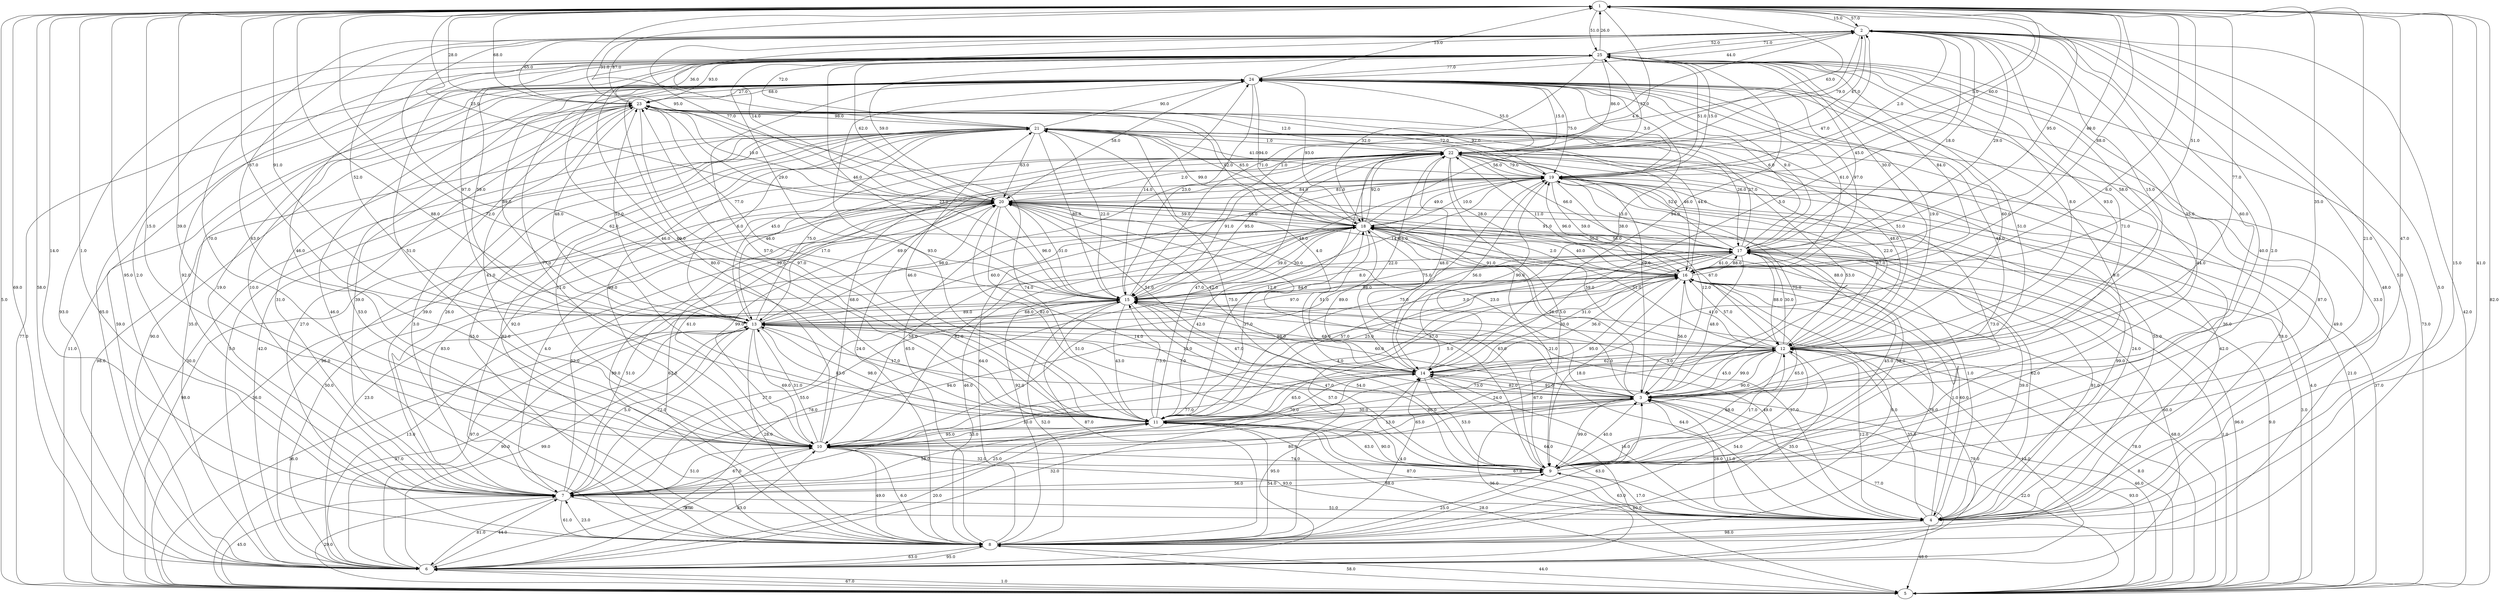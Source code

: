strict digraph G {
  1 [ label="1" ];
  2 [ label="2" ];
  3 [ label="3" ];
  4 [ label="4" ];
  5 [ label="5" ];
  6 [ label="6" ];
  7 [ label="7" ];
  8 [ label="8" ];
  9 [ label="9" ];
  10 [ label="10" ];
  11 [ label="11" ];
  12 [ label="12" ];
  13 [ label="13" ];
  14 [ label="14" ];
  15 [ label="15" ];
  16 [ label="16" ];
  17 [ label="17" ];
  18 [ label="18" ];
  19 [ label="19" ];
  20 [ label="20" ];
  21 [ label="21" ];
  22 [ label="22" ];
  23 [ label="23" ];
  24 [ label="24" ];
  25 [ label="25" ];
  17 -> 16 [ label="61.0" ];
  16 -> 7 [ label="94.0" ];
  22 -> 11 [ label="12.0" ];
  2 -> 12 [ label="58.0" ];
  6 -> 22 [ label="96.0" ];
  7 -> 8 [ label="61.0" ];
  9 -> 10 [ label="74.0" ];
  17 -> 9 [ label="45.0" ];
  21 -> 10 [ label="11.0" ];
  14 -> 16 [ label="36.0" ];
  21 -> 17 [ label="26.0" ];
  9 -> 18 [ label="21.0" ];
  8 -> 16 [ label="76.0" ];
  10 -> 1 [ label="39.0" ];
  11 -> 13 [ label="98.0" ];
  9 -> 21 [ label="75.0" ];
  19 -> 3 [ label="12.0" ];
  13 -> 11 [ label="83.0" ];
  21 -> 1 [ label="31.0" ];
  13 -> 15 [ label="68.0" ];
  17 -> 6 [ label="78.0" ];
  16 -> 17 [ label="88.0" ];
  17 -> 25 [ label="45.0" ];
  2 -> 3 [ label="60.0" ];
  2 -> 1 [ label="15.0" ];
  2 -> 11 [ label="62.0" ];
  6 -> 21 [ label="5.0" ];
  23 -> 11 [ label="39.0" ];
  12 -> 2 [ label="15.0" ];
  23 -> 19 [ label="72.0" ];
  8 -> 22 [ label="65.0" ];
  7 -> 20 [ label="83.0" ];
  14 -> 19 [ label="90.0" ];
  11 -> 17 [ label="57.0" ];
  8 -> 5 [ label="44.0" ];
  16 -> 11 [ label="5.0" ];
  25 -> 22 [ label="86.0" ];
  6 -> 8 [ label="63.0" ];
  24 -> 20 [ label="58.0" ];
  10 -> 25 [ label="51.0" ];
  20 -> 23 [ label="19.0" ];
  25 -> 9 [ label="44.0" ];
  14 -> 10 [ label="77.0" ];
  16 -> 12 [ label="41.0" ];
  23 -> 24 [ label="68.0" ];
  2 -> 19 [ label="2.0" ];
  5 -> 17 [ label="9.0" ];
  4 -> 1 [ label="41.0" ];
  4 -> 2 [ label="5.0" ];
  13 -> 23 [ label="52.0" ];
  21 -> 7 [ label="26.0" ];
  7 -> 15 [ label="27.0" ];
  12 -> 14 [ label="62.0" ];
  25 -> 13 [ label="59.0" ];
  11 -> 18 [ label="37.0" ];
  14 -> 9 [ label="53.0" ];
  8 -> 2 [ label="5.0" ];
  11 -> 21 [ label="46.0" ];
  13 -> 19 [ label="69.0" ];
  7 -> 9 [ label="56.0" ];
  25 -> 7 [ label="2.0" ];
  13 -> 8 [ label="28.0" ];
  1 -> 5 [ label="5.0" ];
  19 -> 17 [ label="13.0" ];
  3 -> 5 [ label="93.0" ];
  24 -> 16 [ label="61.0" ];
  1 -> 18 [ label="4.0" ];
  8 -> 3 [ label="63.0" ];
  22 -> 2 [ label="79.0" ];
  24 -> 12 [ label="19.0" ];
  14 -> 20 [ label="51.0" ];
  22 -> 8 [ label="24.0" ];
  1 -> 16 [ label="51.0" ];
  6 -> 15 [ label="13.0" ];
  9 -> 11 [ label="90.0" ];
  17 -> 3 [ label="48.0" ];
  18 -> 9 [ label="63.0" ];
  8 -> 23 [ label="27.0" ];
  25 -> 19 [ label="51.0" ];
  9 -> 4 [ label="17.0" ];
  23 -> 7 [ label="39.0" ];
  9 -> 12 [ label="17.0" ];
  19 -> 22 [ label="79.0" ];
  4 -> 24 [ label="33.0" ];
  9 -> 15 [ label="54.0" ];
  12 -> 8 [ label="54.0" ];
  23 -> 5 [ label="11.0" ];
  2 -> 15 [ label="1.0" ];
  18 -> 16 [ label="2.0" ];
  17 -> 22 [ label="52.0" ];
  22 -> 23 [ label="12.0" ];
  9 -> 19 [ label="73.0" ];
  4 -> 3 [ label="28.0" ];
  23 -> 9 [ label="74.0" ];
  11 -> 25 [ label="69.0" ];
  13 -> 4 [ label="64.0" ];
  16 -> 19 [ label="96.0" ];
  24 -> 7 [ label="19.0" ];
  4 -> 17 [ label="81.0" ];
  4 -> 9 [ label="63.0" ];
  6 -> 17 [ label="60.0" ];
  23 -> 1 [ label="28.0" ];
  24 -> 14 [ label="38.0" ];
  8 -> 10 [ label="49.0" ];
  4 -> 20 [ label="99.0" ];
  19 -> 1 [ label="5.0" ];
  1 -> 2 [ label="57.0" ];
  18 -> 20 [ label="68.0" ];
  15 -> 21 [ label="22.0" ];
  21 -> 4 [ label="49.0" ];
  8 -> 1 [ label="95.0" ];
  19 -> 20 [ label="84.0" ];
  25 -> 16 [ label="30.0" ];
  12 -> 11 [ label="90.0" ];
  1 -> 3 [ label="35.0" ];
  21 -> 20 [ label="63.0" ];
  19 -> 5 [ label="37.0" ];
  8 -> 15 [ label="52.0" ];
  4 -> 15 [ label="37.0" ];
  1 -> 13 [ label="67.0" ];
  16 -> 18 [ label="40.0" ];
  22 -> 1 [ label="63.0" ];
  12 -> 13 [ label="98.0" ];
  13 -> 5 [ label="36.0" ];
  14 -> 22 [ label="48.0" ];
  10 -> 7 [ label="51.0" ];
  10 -> 11 [ label="33.0" ];
  8 -> 6 [ label="95.0" ];
  17 -> 11 [ label="25.0" ];
  20 -> 22 [ label="2.0" ];
  25 -> 14 [ label="94.0" ];
  1 -> 9 [ label="47.0" ];
  17 -> 14 [ label="31.0" ];
  12 -> 9 [ label="68.0" ];
  22 -> 5 [ label="21.0" ];
  3 -> 4 [ label="11.0" ];
  20 -> 10 [ label="61.0" ];
  22 -> 16 [ label="28.0" ];
  15 -> 2 [ label="71.0" ];
  20 -> 19 [ label="81.0" ];
  2 -> 10 [ label="70.0" ];
  21 -> 13 [ label="6.0" ];
  11 -> 12 [ label="73.0" ];
  23 -> 2 [ label="87.0" ];
  16 -> 24 [ label="97.0" ];
  7 -> 11 [ label="25.0" ];
  24 -> 11 [ label="57.0" ];
  3 -> 11 [ label="86.0" ];
  7 -> 5 [ label="45.0" ];
  16 -> 5 [ label="1.0" ];
  18 -> 14 [ label="51.0" ];
  12 -> 15 [ label="30.0" ];
  4 -> 11 [ label="67.0" ];
  12 -> 16 [ label="57.0" ];
  11 -> 9 [ label="63.0" ];
  7 -> 1 [ label="1.0" ];
  5 -> 8 [ label="58.0" ];
  18 -> 12 [ label="59.0" ];
  16 -> 13 [ label="97.0" ];
  5 -> 24 [ label="77.0" ];
  20 -> 1 [ label="25.0" ];
  14 -> 13 [ label="13.0" ];
  22 -> 17 [ label="66.0" ];
  8 -> 24 [ label="53.0" ];
  21 -> 3 [ label="69.0" ];
  5 -> 6 [ label="67.0" ];
  4 -> 8 [ label="98.0" ];
  19 -> 25 [ label="15.0" ];
  8 -> 20 [ label="62.0" ];
  19 -> 24 [ label="3.0" ];
  2 -> 14 [ label="5.0" ];
  8 -> 12 [ label="35.0" ];
  19 -> 15 [ label="48.0" ];
  11 -> 24 [ label="93.0" ];
  3 -> 19 [ label="75.0" ];
  3 -> 15 [ label="60.0" ];
  22 -> 15 [ label="91.0" ];
  11 -> 3 [ label="30.0" ];
  9 -> 16 [ label="65.0" ];
  5 -> 16 [ label="68.0" ];
  5 -> 7 [ label="29.0" ];
  25 -> 1 [ label="26.0" ];
  21 -> 5 [ label="30.0" ];
  4 -> 10 [ label="93.0" ];
  10 -> 12 [ label="67.0" ];
  6 -> 24 [ label="35.0" ];
  9 -> 17 [ label="58.0" ];
  22 -> 19 [ label="56.0" ];
  2 -> 24 [ label="44.0" ];
  18 -> 24 [ label="93.0" ];
  5 -> 3 [ label="22.0" ];
  12 -> 3 [ label="45.0" ];
  12 -> 21 [ label="48.0" ];
  7 -> 24 [ label="10.0" ];
  23 -> 18 [ label="62.0" ];
  5 -> 14 [ label="46.0" ];
  24 -> 3 [ label="43.0" ];
  2 -> 25 [ label="71.0" ];
  6 -> 14 [ label="95.0" ];
  10 -> 14 [ label="70.0" ];
  22 -> 25 [ label="37.0" ];
  15 -> 20 [ label="31.0" ];
  17 -> 20 [ label="91.0" ];
  7 -> 17 [ label="51.0" ];
  10 -> 6 [ label="27.0" ];
  25 -> 6 [ label="93.0" ];
  15 -> 18 [ label="39.0" ];
  21 -> 16 [ label="46.0" ];
  18 -> 11 [ label="42.0" ];
  22 -> 13 [ label="46.0" ];
  21 -> 22 [ label="1.0" ];
  21 -> 2 [ label="72.0" ];
  16 -> 21 [ label="44.0" ];
  9 -> 2 [ label="40.0" ];
  15 -> 4 [ label="49.0" ];
  21 -> 15 [ label="80.0" ];
  23 -> 25 [ label="36.0" ];
  21 -> 24 [ label="90.0" ];
  20 -> 25 [ label="62.0" ];
  20 -> 12 [ label="67.0" ];
  6 -> 7 [ label="44.0" ];
  17 -> 1 [ label="49.0" ];
  1 -> 6 [ label="69.0" ];
  17 -> 21 [ label="27.0" ];
  12 -> 23 [ label="51.0" ];
  15 -> 7 [ label="55.0" ];
  17 -> 4 [ label="39.0" ];
  10 -> 21 [ label="99.0" ];
  7 -> 13 [ label="5.0" ];
  3 -> 25 [ label="71.0" ];
  11 -> 4 [ label="87.0" ];
  9 -> 20 [ label="37.0" ];
  7 -> 23 [ label="31.0" ];
  20 -> 7 [ label="4.0" ];
  10 -> 23 [ label="41.0" ];
  13 -> 10 [ label="69.0" ];
  7 -> 25 [ label="92.0" ];
  24 -> 6 [ label="59.0" ];
  11 -> 1 [ label="88.0" ];
  3 -> 13 [ label="7.0" ];
  22 -> 24 [ label="15.0" ];
  7 -> 22 [ label="92.0" ];
  25 -> 3 [ label="51.0" ];
  3 -> 9 [ label="99.0" ];
  12 -> 25 [ label="93.0" ];
  25 -> 18 [ label="32.0" ];
  25 -> 24 [ label="77.0" ];
  18 -> 19 [ label="10.0" ];
  13 -> 12 [ label="68.0" ];
  18 -> 17 [ label="30.0" ];
  8 -> 21 [ label="55.0" ];
  6 -> 3 [ label="77.0" ];
  10 -> 3 [ label="13.0" ];
  23 -> 15 [ label="77.0" ];
  10 -> 17 [ label="51.0" ];
  18 -> 23 [ label="65.0" ];
  16 -> 10 [ label="4.0" ];
  13 -> 6 [ label="90.0" ];
  12 -> 4 [ label="12.0" ];
  4 -> 14 [ label="16.0" ];
  4 -> 18 [ label="1.0" ];
  5 -> 20 [ label="36.0" ];
  25 -> 10 [ label="46.0" ];
  3 -> 2 [ label="35.0" ];
  10 -> 18 [ label="82.0" ];
  20 -> 14 [ label="42.0" ];
  2 -> 17 [ label="29.0" ];
  15 -> 9 [ label="47.0" ];
  2 -> 23 [ label="65.0" ];
  17 -> 18 [ label="56.0" ];
  22 -> 14 [ label="22.0" ];
  20 -> 2 [ label="77.0" ];
  25 -> 8 [ label="87.0" ];
  1 -> 20 [ label="95.0" ];
  20 -> 11 [ label="82.0" ];
  7 -> 6 [ label="81.0" ];
  15 -> 19 [ label="14.0" ];
  3 -> 12 [ label="99.0" ];
  16 -> 9 [ label="18.0" ];
  5 -> 25 [ label="73.0" ];
  1 -> 10 [ label="15.0" ];
  6 -> 11 [ label="20.0" ];
  9 -> 24 [ label="9.0" ];
  10 -> 2 [ label="63.0" ];
  10 -> 13 [ label="31.0" ];
  4 -> 16 [ label="1.0" ];
  18 -> 13 [ label="60.0" ];
  19 -> 23 [ label="92.0" ];
  2 -> 20 [ label="14.0" ];
  16 -> 1 [ label="88.0" ];
  6 -> 1 [ label="58.0" ];
  8 -> 7 [ label="23.0" ];
  5 -> 18 [ label="3.0" ];
  22 -> 12 [ label="22.0" ];
  10 -> 8 [ label="6.0" ];
  1 -> 7 [ label="14.0" ];
  11 -> 5 [ label="80.0" ];
  9 -> 7 [ label="88.0" ];
  10 -> 24 [ label="80.0" ];
  24 -> 19 [ label="75.0" ];
  8 -> 19 [ label="64.0" ];
  8 -> 14 [ label="4.0" ];
  11 -> 19 [ label="75.0" ];
  21 -> 14 [ label="4.0" ];
  2 -> 8 [ label="48.0" ];
  19 -> 4 [ label="24.0" ];
  12 -> 18 [ label="51.0" ];
  3 -> 21 [ label="91.0" ];
  3 -> 10 [ label="65.0" ];
  25 -> 2 [ label="52.0" ];
  3 -> 18 [ label="26.0" ];
  21 -> 8 [ label="82.0" ];
  9 -> 3 [ label="40.0" ];
  15 -> 17 [ label="75.0" ];
  3 -> 7 [ label="80.0" ];
  6 -> 10 [ label="83.0" ];
  24 -> 18 [ label="94.0" ];
  8 -> 18 [ label="92.0" ];
  13 -> 7 [ label="72.0" ];
  15 -> 13 [ label="89.0" ];
  13 -> 25 [ label="97.0" ];
  20 -> 15 [ label="96.0" ];
  11 -> 22 [ label="47.0" ];
  24 -> 15 [ label="23.0" ];
  15 -> 16 [ label="84.0" ];
  20 -> 16 [ label="76.0" ];
  4 -> 19 [ label="42.0" ];
  13 -> 24 [ label="89.0" ];
  23 -> 8 [ label="3.0" ];
  11 -> 10 [ label="95.0" ];
  18 -> 10 [ label="58.0" ];
  13 -> 21 [ label="45.0" ];
  18 -> 4 [ label="62.0" ];
  19 -> 16 [ label="59.0" ];
  4 -> 5 [ label="48.0" ];
  1 -> 25 [ label="51.0" ];
  15 -> 8 [ label="87.0" ];
  6 -> 25 [ label="85.0" ];
  7 -> 4 [ label="79.0" ];
  20 -> 18 [ label="59.0" ];
  17 -> 12 [ label="88.0" ];
  12 -> 17 [ label="30.0" ];
  16 -> 25 [ label="84.0" ];
  15 -> 22 [ label="95.0" ];
  6 -> 18 [ label="23.0" ];
  11 -> 16 [ label="95.0" ];
  3 -> 14 [ label="91.0" ];
  15 -> 5 [ label="78.0" ];
  6 -> 23 [ label="90.0" ];
  13 -> 16 [ label="3.0" ];
  17 -> 8 [ label="57.0" ];
  14 -> 6 [ label="32.0" ];
  24 -> 23 [ label="27.0" ];
  5 -> 13 [ label="37.0" ];
  6 -> 5 [ label="1.0" ];
  25 -> 20 [ label="59.0" ];
  13 -> 1 [ label="91.0" ];
  6 -> 12 [ label="13.0" ];
  14 -> 18 [ label="89.0" ];
  22 -> 3 [ label="53.0" ];
  18 -> 21 [ label="99.0" ];
  22 -> 9 [ label="5.0" ];
  20 -> 9 [ label="14.0" ];
  12 -> 24 [ label="60.0" ];
  21 -> 6 [ label="42.0" ];
  18 -> 22 [ label="92.0" ];
  5 -> 11 [ label="28.0" ];
  21 -> 19 [ label="41.0" ];
  15 -> 11 [ label="43.0" ];
  2 -> 5 [ label="42.0" ];
  24 -> 17 [ label="9.0" ];
  4 -> 7 [ label="51.0" ];
  3 -> 20 [ label="23.0" ];
  3 -> 6 [ label="36.0" ];
  15 -> 24 [ label="14.0" ];
  14 -> 3 [ label="82.0" ];
  4 -> 21 [ label="36.0" ];
  2 -> 22 [ label="47.0" ];
  8 -> 9 [ label="25.0" ];
  8 -> 11 [ label="54.0" ];
  12 -> 10 [ label="24.0" ];
  2 -> 13 [ label="52.0" ];
  16 -> 15 [ label="98.0" ];
  11 -> 7 [ label="58.0" ];
  16 -> 8 [ label="9.0" ];
  12 -> 20 [ label="88.0" ];
  15 -> 6 [ label="97.0" ];
  17 -> 5 [ label="96.0" ];
  20 -> 8 [ label="99.0" ];
  3 -> 16 [ label="56.0" ];
  24 -> 1 [ label="13.0" ];
  11 -> 14 [ label="65.0" ];
  11 -> 15 [ label="73.0" ];
  19 -> 13 [ label="17.0" ];
  7 -> 10 [ label="67.0" ];
  23 -> 21 [ label="98.0" ];
  19 -> 12 [ label="87.0" ];
  18 -> 8 [ label="46.0" ];
  5 -> 21 [ label="98.0" ];
  4 -> 22 [ label="78.0" ];
  7 -> 21 [ label="39.0" ];
  13 -> 3 [ label="17.0" ];
  1 -> 19 [ label="60.0" ];
  10 -> 9 [ label="32.0" ];
  15 -> 25 [ label="46.0" ];
  6 -> 13 [ label="99.0" ];
  20 -> 6 [ label="50.0" ];
  15 -> 23 [ label="23.0" ];
  18 -> 15 [ label="30.0" ];
  10 -> 20 [ label="99.0" ];
  5 -> 1 [ label="82.0" ];
  19 -> 18 [ label="49.0" ];
  15 -> 3 [ label="47.0" ];
  5 -> 12 [ label="8.0" ];
  1 -> 12 [ label="77.0" ];
  24 -> 10 [ label="77.0" ];
  17 -> 24 [ label="6.0" ];
  18 -> 2 [ label="47.0" ];
  16 -> 4 [ label="60.0" ];
  11 -> 23 [ label="97.0" ];
  23 -> 13 [ label="48.0" ];
  19 -> 14 [ label="56.0" ];
  22 -> 4 [ label="55.0" ];
  25 -> 15 [ label="29.0" ];
  2 -> 9 [ label="2.0" ];
  25 -> 23 [ label="93.0" ];
  24 -> 22 [ label="55.0" ];
  7 -> 18 [ label="52.0" ];
  12 -> 6 [ label="79.0" ];
  20 -> 5 [ label="98.0" ];
  10 -> 22 [ label="68.0" ];
  17 -> 15 [ label="8.0" ];
  13 -> 22 [ label="75.0" ];
  25 -> 12 [ label="8.0" ];
  16 -> 22 [ label="11.0" ];
  12 -> 7 [ label="10.0" ];
  4 -> 12 [ label="35.0" ];
  24 -> 8 [ label="46.0" ];
  14 -> 4 [ label="64.0" ];
  1 -> 4 [ label="15.0" ];
  1 -> 17 [ label="95.0" ];
  13 -> 20 [ label="98.0" ];
  9 -> 1 [ label="21.0" ];
  1 -> 14 [ label="6.0" ];
  1 -> 11 [ label="72.0" ];
  25 -> 11 [ label="46.0" ];
  5 -> 19 [ label="4.0" ];
  17 -> 2 [ label="18.0" ];
  14 -> 12 [ label="3.0" ];
  1 -> 23 [ label="68.0" ];
}
